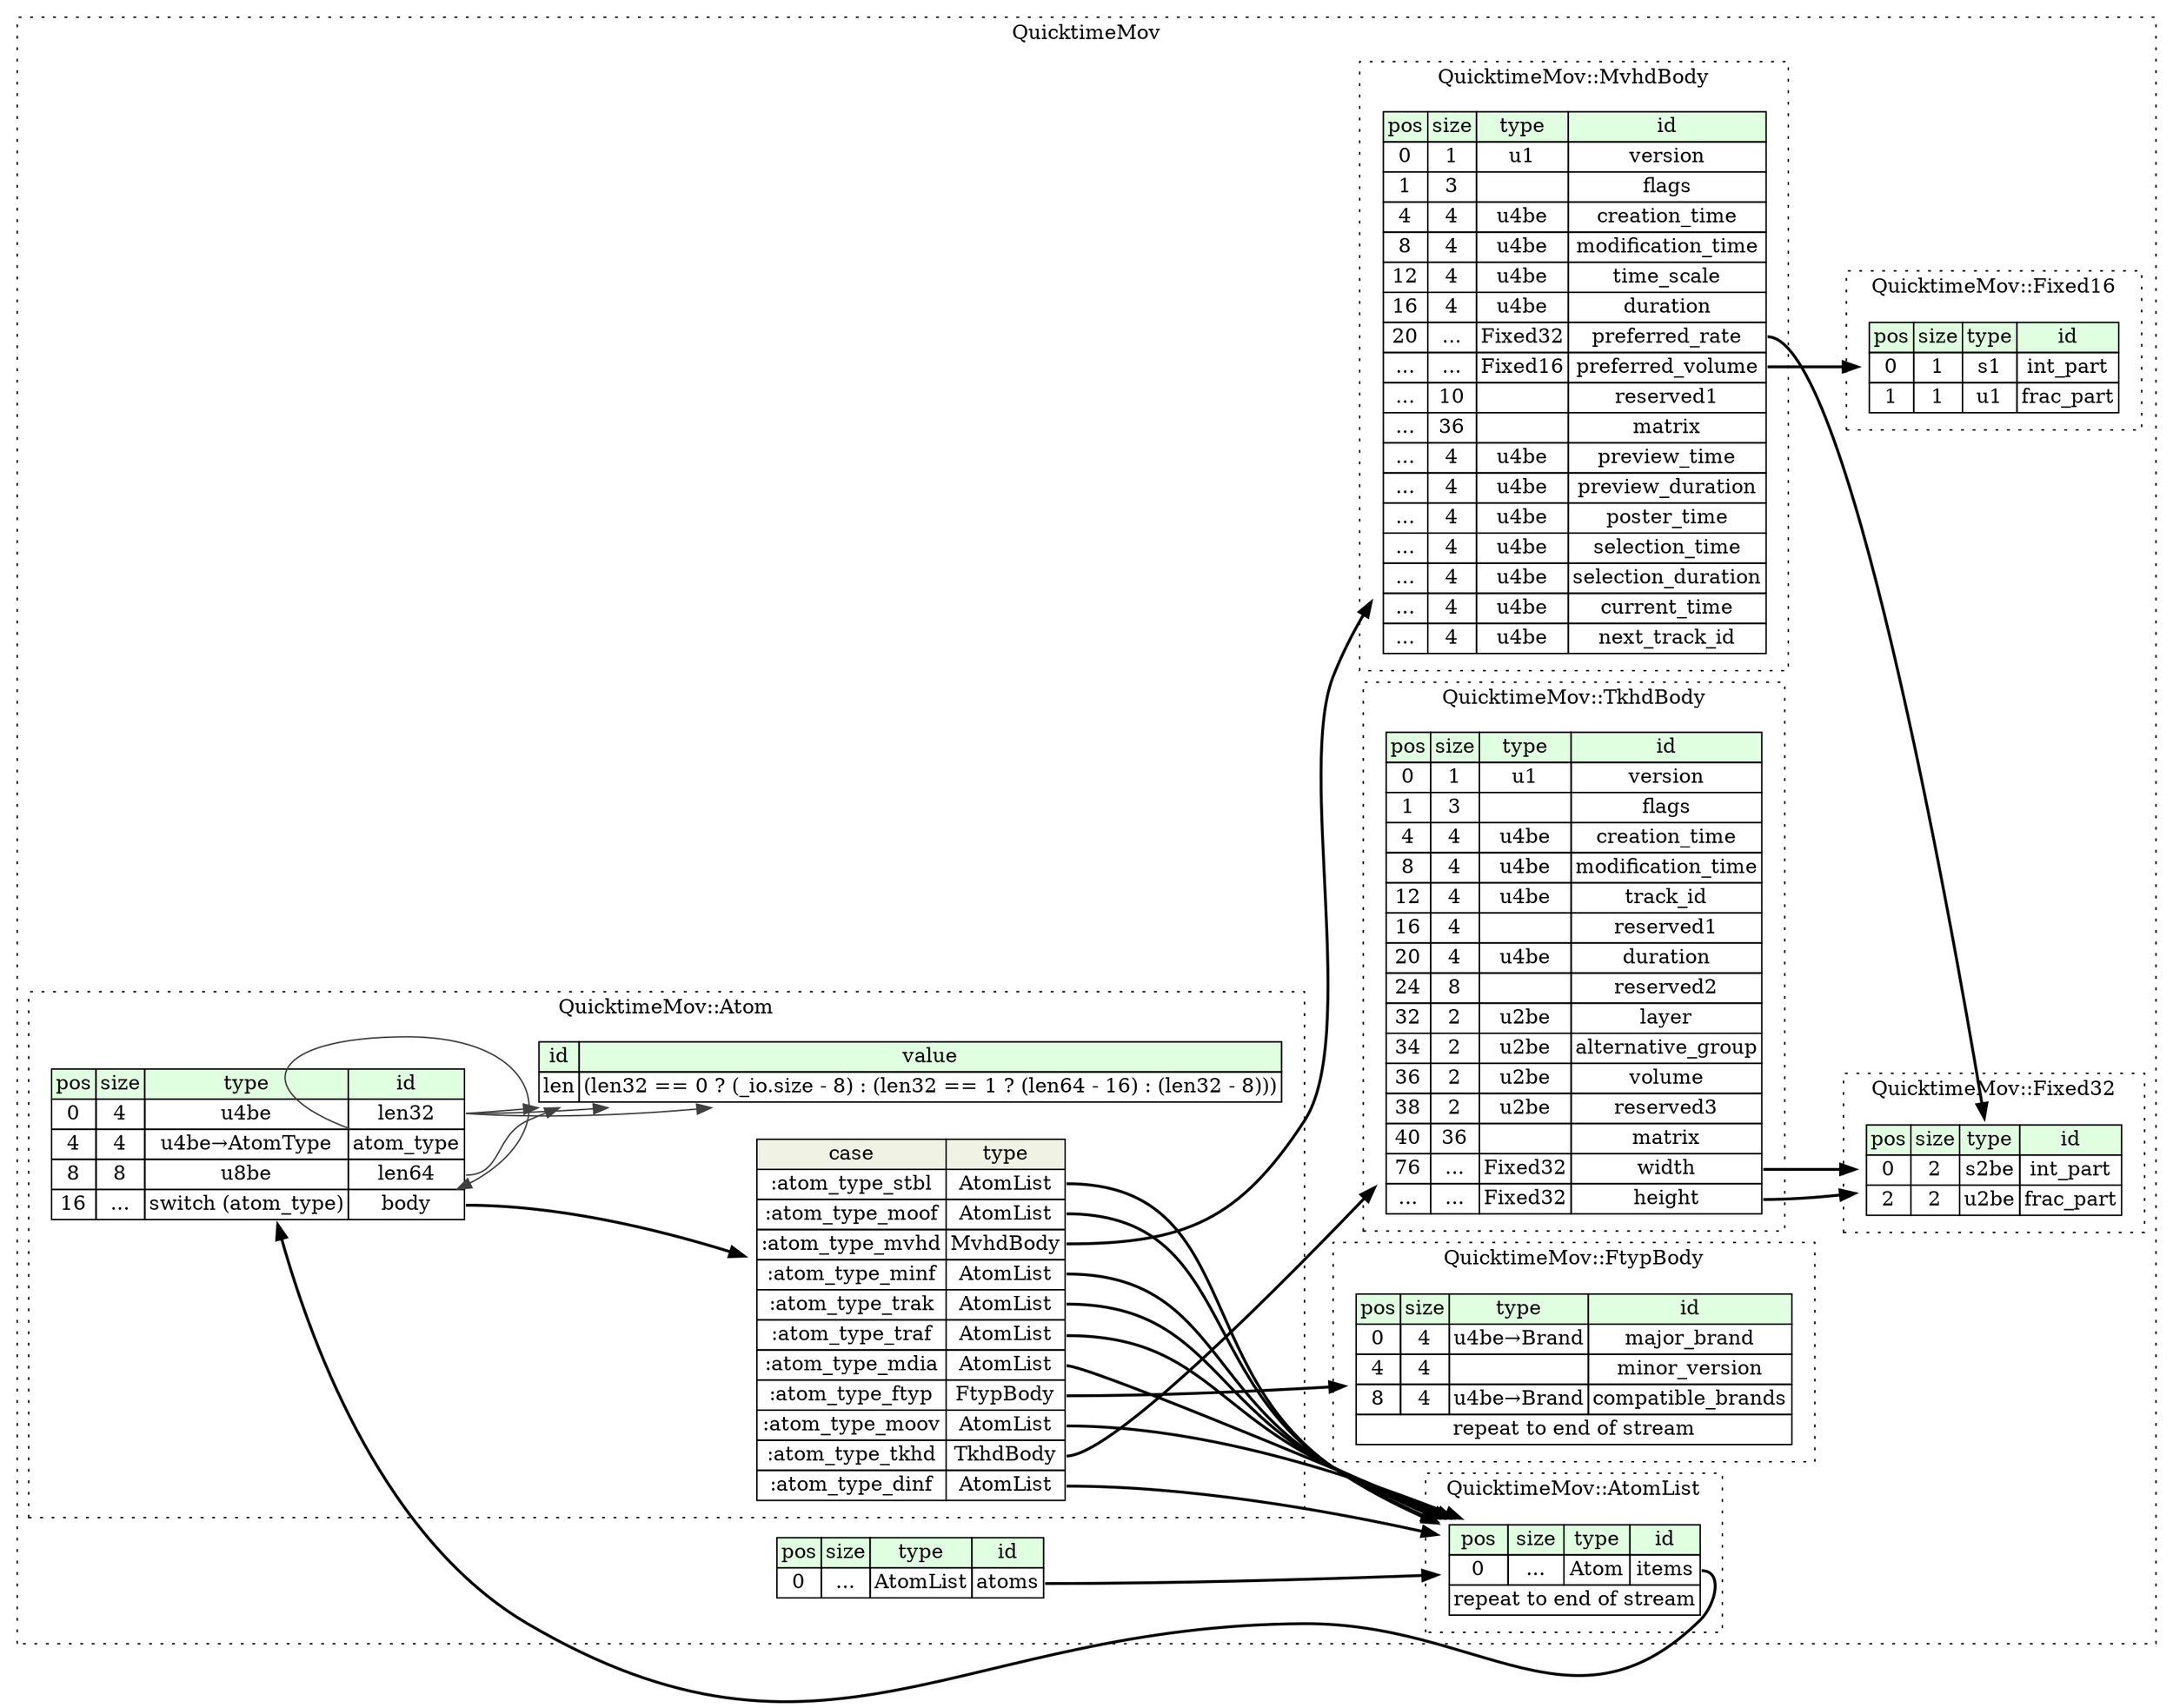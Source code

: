digraph {
	rankdir=LR;
	node [shape=plaintext];
	subgraph cluster__quicktime_mov {
		label="QuicktimeMov";
		graph[style=dotted];

		quicktime_mov__seq [label=<<TABLE BORDER="0" CELLBORDER="1" CELLSPACING="0">
			<TR><TD BGCOLOR="#E0FFE0">pos</TD><TD BGCOLOR="#E0FFE0">size</TD><TD BGCOLOR="#E0FFE0">type</TD><TD BGCOLOR="#E0FFE0">id</TD></TR>
			<TR><TD PORT="atoms_pos">0</TD><TD PORT="atoms_size">...</TD><TD>AtomList</TD><TD PORT="atoms_type">atoms</TD></TR>
		</TABLE>>];
		subgraph cluster__mvhd_body {
			label="QuicktimeMov::MvhdBody";
			graph[style=dotted];

			mvhd_body__seq [label=<<TABLE BORDER="0" CELLBORDER="1" CELLSPACING="0">
				<TR><TD BGCOLOR="#E0FFE0">pos</TD><TD BGCOLOR="#E0FFE0">size</TD><TD BGCOLOR="#E0FFE0">type</TD><TD BGCOLOR="#E0FFE0">id</TD></TR>
				<TR><TD PORT="version_pos">0</TD><TD PORT="version_size">1</TD><TD>u1</TD><TD PORT="version_type">version</TD></TR>
				<TR><TD PORT="flags_pos">1</TD><TD PORT="flags_size">3</TD><TD></TD><TD PORT="flags_type">flags</TD></TR>
				<TR><TD PORT="creation_time_pos">4</TD><TD PORT="creation_time_size">4</TD><TD>u4be</TD><TD PORT="creation_time_type">creation_time</TD></TR>
				<TR><TD PORT="modification_time_pos">8</TD><TD PORT="modification_time_size">4</TD><TD>u4be</TD><TD PORT="modification_time_type">modification_time</TD></TR>
				<TR><TD PORT="time_scale_pos">12</TD><TD PORT="time_scale_size">4</TD><TD>u4be</TD><TD PORT="time_scale_type">time_scale</TD></TR>
				<TR><TD PORT="duration_pos">16</TD><TD PORT="duration_size">4</TD><TD>u4be</TD><TD PORT="duration_type">duration</TD></TR>
				<TR><TD PORT="preferred_rate_pos">20</TD><TD PORT="preferred_rate_size">...</TD><TD>Fixed32</TD><TD PORT="preferred_rate_type">preferred_rate</TD></TR>
				<TR><TD PORT="preferred_volume_pos">...</TD><TD PORT="preferred_volume_size">...</TD><TD>Fixed16</TD><TD PORT="preferred_volume_type">preferred_volume</TD></TR>
				<TR><TD PORT="reserved1_pos">...</TD><TD PORT="reserved1_size">10</TD><TD></TD><TD PORT="reserved1_type">reserved1</TD></TR>
				<TR><TD PORT="matrix_pos">...</TD><TD PORT="matrix_size">36</TD><TD></TD><TD PORT="matrix_type">matrix</TD></TR>
				<TR><TD PORT="preview_time_pos">...</TD><TD PORT="preview_time_size">4</TD><TD>u4be</TD><TD PORT="preview_time_type">preview_time</TD></TR>
				<TR><TD PORT="preview_duration_pos">...</TD><TD PORT="preview_duration_size">4</TD><TD>u4be</TD><TD PORT="preview_duration_type">preview_duration</TD></TR>
				<TR><TD PORT="poster_time_pos">...</TD><TD PORT="poster_time_size">4</TD><TD>u4be</TD><TD PORT="poster_time_type">poster_time</TD></TR>
				<TR><TD PORT="selection_time_pos">...</TD><TD PORT="selection_time_size">4</TD><TD>u4be</TD><TD PORT="selection_time_type">selection_time</TD></TR>
				<TR><TD PORT="selection_duration_pos">...</TD><TD PORT="selection_duration_size">4</TD><TD>u4be</TD><TD PORT="selection_duration_type">selection_duration</TD></TR>
				<TR><TD PORT="current_time_pos">...</TD><TD PORT="current_time_size">4</TD><TD>u4be</TD><TD PORT="current_time_type">current_time</TD></TR>
				<TR><TD PORT="next_track_id_pos">...</TD><TD PORT="next_track_id_size">4</TD><TD>u4be</TD><TD PORT="next_track_id_type">next_track_id</TD></TR>
			</TABLE>>];
		}
		subgraph cluster__ftyp_body {
			label="QuicktimeMov::FtypBody";
			graph[style=dotted];

			ftyp_body__seq [label=<<TABLE BORDER="0" CELLBORDER="1" CELLSPACING="0">
				<TR><TD BGCOLOR="#E0FFE0">pos</TD><TD BGCOLOR="#E0FFE0">size</TD><TD BGCOLOR="#E0FFE0">type</TD><TD BGCOLOR="#E0FFE0">id</TD></TR>
				<TR><TD PORT="major_brand_pos">0</TD><TD PORT="major_brand_size">4</TD><TD>u4be→Brand</TD><TD PORT="major_brand_type">major_brand</TD></TR>
				<TR><TD PORT="minor_version_pos">4</TD><TD PORT="minor_version_size">4</TD><TD></TD><TD PORT="minor_version_type">minor_version</TD></TR>
				<TR><TD PORT="compatible_brands_pos">8</TD><TD PORT="compatible_brands_size">4</TD><TD>u4be→Brand</TD><TD PORT="compatible_brands_type">compatible_brands</TD></TR>
				<TR><TD COLSPAN="4" PORT="compatible_brands__repeat">repeat to end of stream</TD></TR>
			</TABLE>>];
		}
		subgraph cluster__fixed32 {
			label="QuicktimeMov::Fixed32";
			graph[style=dotted];

			fixed32__seq [label=<<TABLE BORDER="0" CELLBORDER="1" CELLSPACING="0">
				<TR><TD BGCOLOR="#E0FFE0">pos</TD><TD BGCOLOR="#E0FFE0">size</TD><TD BGCOLOR="#E0FFE0">type</TD><TD BGCOLOR="#E0FFE0">id</TD></TR>
				<TR><TD PORT="int_part_pos">0</TD><TD PORT="int_part_size">2</TD><TD>s2be</TD><TD PORT="int_part_type">int_part</TD></TR>
				<TR><TD PORT="frac_part_pos">2</TD><TD PORT="frac_part_size">2</TD><TD>u2be</TD><TD PORT="frac_part_type">frac_part</TD></TR>
			</TABLE>>];
		}
		subgraph cluster__fixed16 {
			label="QuicktimeMov::Fixed16";
			graph[style=dotted];

			fixed16__seq [label=<<TABLE BORDER="0" CELLBORDER="1" CELLSPACING="0">
				<TR><TD BGCOLOR="#E0FFE0">pos</TD><TD BGCOLOR="#E0FFE0">size</TD><TD BGCOLOR="#E0FFE0">type</TD><TD BGCOLOR="#E0FFE0">id</TD></TR>
				<TR><TD PORT="int_part_pos">0</TD><TD PORT="int_part_size">1</TD><TD>s1</TD><TD PORT="int_part_type">int_part</TD></TR>
				<TR><TD PORT="frac_part_pos">1</TD><TD PORT="frac_part_size">1</TD><TD>u1</TD><TD PORT="frac_part_type">frac_part</TD></TR>
			</TABLE>>];
		}
		subgraph cluster__atom {
			label="QuicktimeMov::Atom";
			graph[style=dotted];

			atom__seq [label=<<TABLE BORDER="0" CELLBORDER="1" CELLSPACING="0">
				<TR><TD BGCOLOR="#E0FFE0">pos</TD><TD BGCOLOR="#E0FFE0">size</TD><TD BGCOLOR="#E0FFE0">type</TD><TD BGCOLOR="#E0FFE0">id</TD></TR>
				<TR><TD PORT="len32_pos">0</TD><TD PORT="len32_size">4</TD><TD>u4be</TD><TD PORT="len32_type">len32</TD></TR>
				<TR><TD PORT="atom_type_pos">4</TD><TD PORT="atom_type_size">4</TD><TD>u4be→AtomType</TD><TD PORT="atom_type_type">atom_type</TD></TR>
				<TR><TD PORT="len64_pos">8</TD><TD PORT="len64_size">8</TD><TD>u8be</TD><TD PORT="len64_type">len64</TD></TR>
				<TR><TD PORT="body_pos">16</TD><TD PORT="body_size">...</TD><TD>switch (atom_type)</TD><TD PORT="body_type">body</TD></TR>
			</TABLE>>];
			atom__inst__len [label=<<TABLE BORDER="0" CELLBORDER="1" CELLSPACING="0">
				<TR><TD BGCOLOR="#E0FFE0">id</TD><TD BGCOLOR="#E0FFE0">value</TD></TR>
				<TR><TD>len</TD><TD>(len32 == 0 ? (_io.size - 8) : (len32 == 1 ? (len64 - 16) : (len32 - 8)))</TD></TR>
			</TABLE>>];
atom__seq_body_switch [label=<<TABLE BORDER="0" CELLBORDER="1" CELLSPACING="0">
	<TR><TD BGCOLOR="#F0F2E4">case</TD><TD BGCOLOR="#F0F2E4">type</TD></TR>
	<TR><TD>:atom_type_stbl</TD><TD PORT="case0">AtomList</TD></TR>
	<TR><TD>:atom_type_moof</TD><TD PORT="case1">AtomList</TD></TR>
	<TR><TD>:atom_type_mvhd</TD><TD PORT="case2">MvhdBody</TD></TR>
	<TR><TD>:atom_type_minf</TD><TD PORT="case3">AtomList</TD></TR>
	<TR><TD>:atom_type_trak</TD><TD PORT="case4">AtomList</TD></TR>
	<TR><TD>:atom_type_traf</TD><TD PORT="case5">AtomList</TD></TR>
	<TR><TD>:atom_type_mdia</TD><TD PORT="case6">AtomList</TD></TR>
	<TR><TD>:atom_type_ftyp</TD><TD PORT="case7">FtypBody</TD></TR>
	<TR><TD>:atom_type_moov</TD><TD PORT="case8">AtomList</TD></TR>
	<TR><TD>:atom_type_tkhd</TD><TD PORT="case9">TkhdBody</TD></TR>
	<TR><TD>:atom_type_dinf</TD><TD PORT="case10">AtomList</TD></TR>
</TABLE>>];
		}
		subgraph cluster__tkhd_body {
			label="QuicktimeMov::TkhdBody";
			graph[style=dotted];

			tkhd_body__seq [label=<<TABLE BORDER="0" CELLBORDER="1" CELLSPACING="0">
				<TR><TD BGCOLOR="#E0FFE0">pos</TD><TD BGCOLOR="#E0FFE0">size</TD><TD BGCOLOR="#E0FFE0">type</TD><TD BGCOLOR="#E0FFE0">id</TD></TR>
				<TR><TD PORT="version_pos">0</TD><TD PORT="version_size">1</TD><TD>u1</TD><TD PORT="version_type">version</TD></TR>
				<TR><TD PORT="flags_pos">1</TD><TD PORT="flags_size">3</TD><TD></TD><TD PORT="flags_type">flags</TD></TR>
				<TR><TD PORT="creation_time_pos">4</TD><TD PORT="creation_time_size">4</TD><TD>u4be</TD><TD PORT="creation_time_type">creation_time</TD></TR>
				<TR><TD PORT="modification_time_pos">8</TD><TD PORT="modification_time_size">4</TD><TD>u4be</TD><TD PORT="modification_time_type">modification_time</TD></TR>
				<TR><TD PORT="track_id_pos">12</TD><TD PORT="track_id_size">4</TD><TD>u4be</TD><TD PORT="track_id_type">track_id</TD></TR>
				<TR><TD PORT="reserved1_pos">16</TD><TD PORT="reserved1_size">4</TD><TD></TD><TD PORT="reserved1_type">reserved1</TD></TR>
				<TR><TD PORT="duration_pos">20</TD><TD PORT="duration_size">4</TD><TD>u4be</TD><TD PORT="duration_type">duration</TD></TR>
				<TR><TD PORT="reserved2_pos">24</TD><TD PORT="reserved2_size">8</TD><TD></TD><TD PORT="reserved2_type">reserved2</TD></TR>
				<TR><TD PORT="layer_pos">32</TD><TD PORT="layer_size">2</TD><TD>u2be</TD><TD PORT="layer_type">layer</TD></TR>
				<TR><TD PORT="alternative_group_pos">34</TD><TD PORT="alternative_group_size">2</TD><TD>u2be</TD><TD PORT="alternative_group_type">alternative_group</TD></TR>
				<TR><TD PORT="volume_pos">36</TD><TD PORT="volume_size">2</TD><TD>u2be</TD><TD PORT="volume_type">volume</TD></TR>
				<TR><TD PORT="reserved3_pos">38</TD><TD PORT="reserved3_size">2</TD><TD>u2be</TD><TD PORT="reserved3_type">reserved3</TD></TR>
				<TR><TD PORT="matrix_pos">40</TD><TD PORT="matrix_size">36</TD><TD></TD><TD PORT="matrix_type">matrix</TD></TR>
				<TR><TD PORT="width_pos">76</TD><TD PORT="width_size">...</TD><TD>Fixed32</TD><TD PORT="width_type">width</TD></TR>
				<TR><TD PORT="height_pos">...</TD><TD PORT="height_size">...</TD><TD>Fixed32</TD><TD PORT="height_type">height</TD></TR>
			</TABLE>>];
		}
		subgraph cluster__atom_list {
			label="QuicktimeMov::AtomList";
			graph[style=dotted];

			atom_list__seq [label=<<TABLE BORDER="0" CELLBORDER="1" CELLSPACING="0">
				<TR><TD BGCOLOR="#E0FFE0">pos</TD><TD BGCOLOR="#E0FFE0">size</TD><TD BGCOLOR="#E0FFE0">type</TD><TD BGCOLOR="#E0FFE0">id</TD></TR>
				<TR><TD PORT="items_pos">0</TD><TD PORT="items_size">...</TD><TD>Atom</TD><TD PORT="items_type">items</TD></TR>
				<TR><TD COLSPAN="4" PORT="items__repeat">repeat to end of stream</TD></TR>
			</TABLE>>];
		}
	}
	quicktime_mov__seq:atoms_type -> atom_list__seq [style=bold];
	mvhd_body__seq:preferred_rate_type -> fixed32__seq [style=bold];
	mvhd_body__seq:preferred_volume_type -> fixed16__seq [style=bold];
	atom__seq:body_type -> atom__seq_body_switch [style=bold];
	atom__seq_body_switch:case0 -> atom_list__seq [style=bold];
	atom__seq_body_switch:case1 -> atom_list__seq [style=bold];
	atom__seq_body_switch:case2 -> mvhd_body__seq [style=bold];
	atom__seq_body_switch:case3 -> atom_list__seq [style=bold];
	atom__seq_body_switch:case4 -> atom_list__seq [style=bold];
	atom__seq_body_switch:case5 -> atom_list__seq [style=bold];
	atom__seq_body_switch:case6 -> atom_list__seq [style=bold];
	atom__seq_body_switch:case7 -> ftyp_body__seq [style=bold];
	atom__seq_body_switch:case8 -> atom_list__seq [style=bold];
	atom__seq_body_switch:case9 -> tkhd_body__seq [style=bold];
	atom__seq_body_switch:case10 -> atom_list__seq [style=bold];
	atom__seq:atom_type_type -> atom__seq:body_type [color="#404040"];
	atom__seq:len32_type -> atom__inst__len [color="#404040"];
	atom__seq:len32_type -> atom__inst__len [color="#404040"];
	atom__seq:len64_type -> atom__inst__len [color="#404040"];
	atom__seq:len32_type -> atom__inst__len [color="#404040"];
	tkhd_body__seq:width_type -> fixed32__seq [style=bold];
	tkhd_body__seq:height_type -> fixed32__seq [style=bold];
	atom_list__seq:items_type -> atom__seq [style=bold];
}
